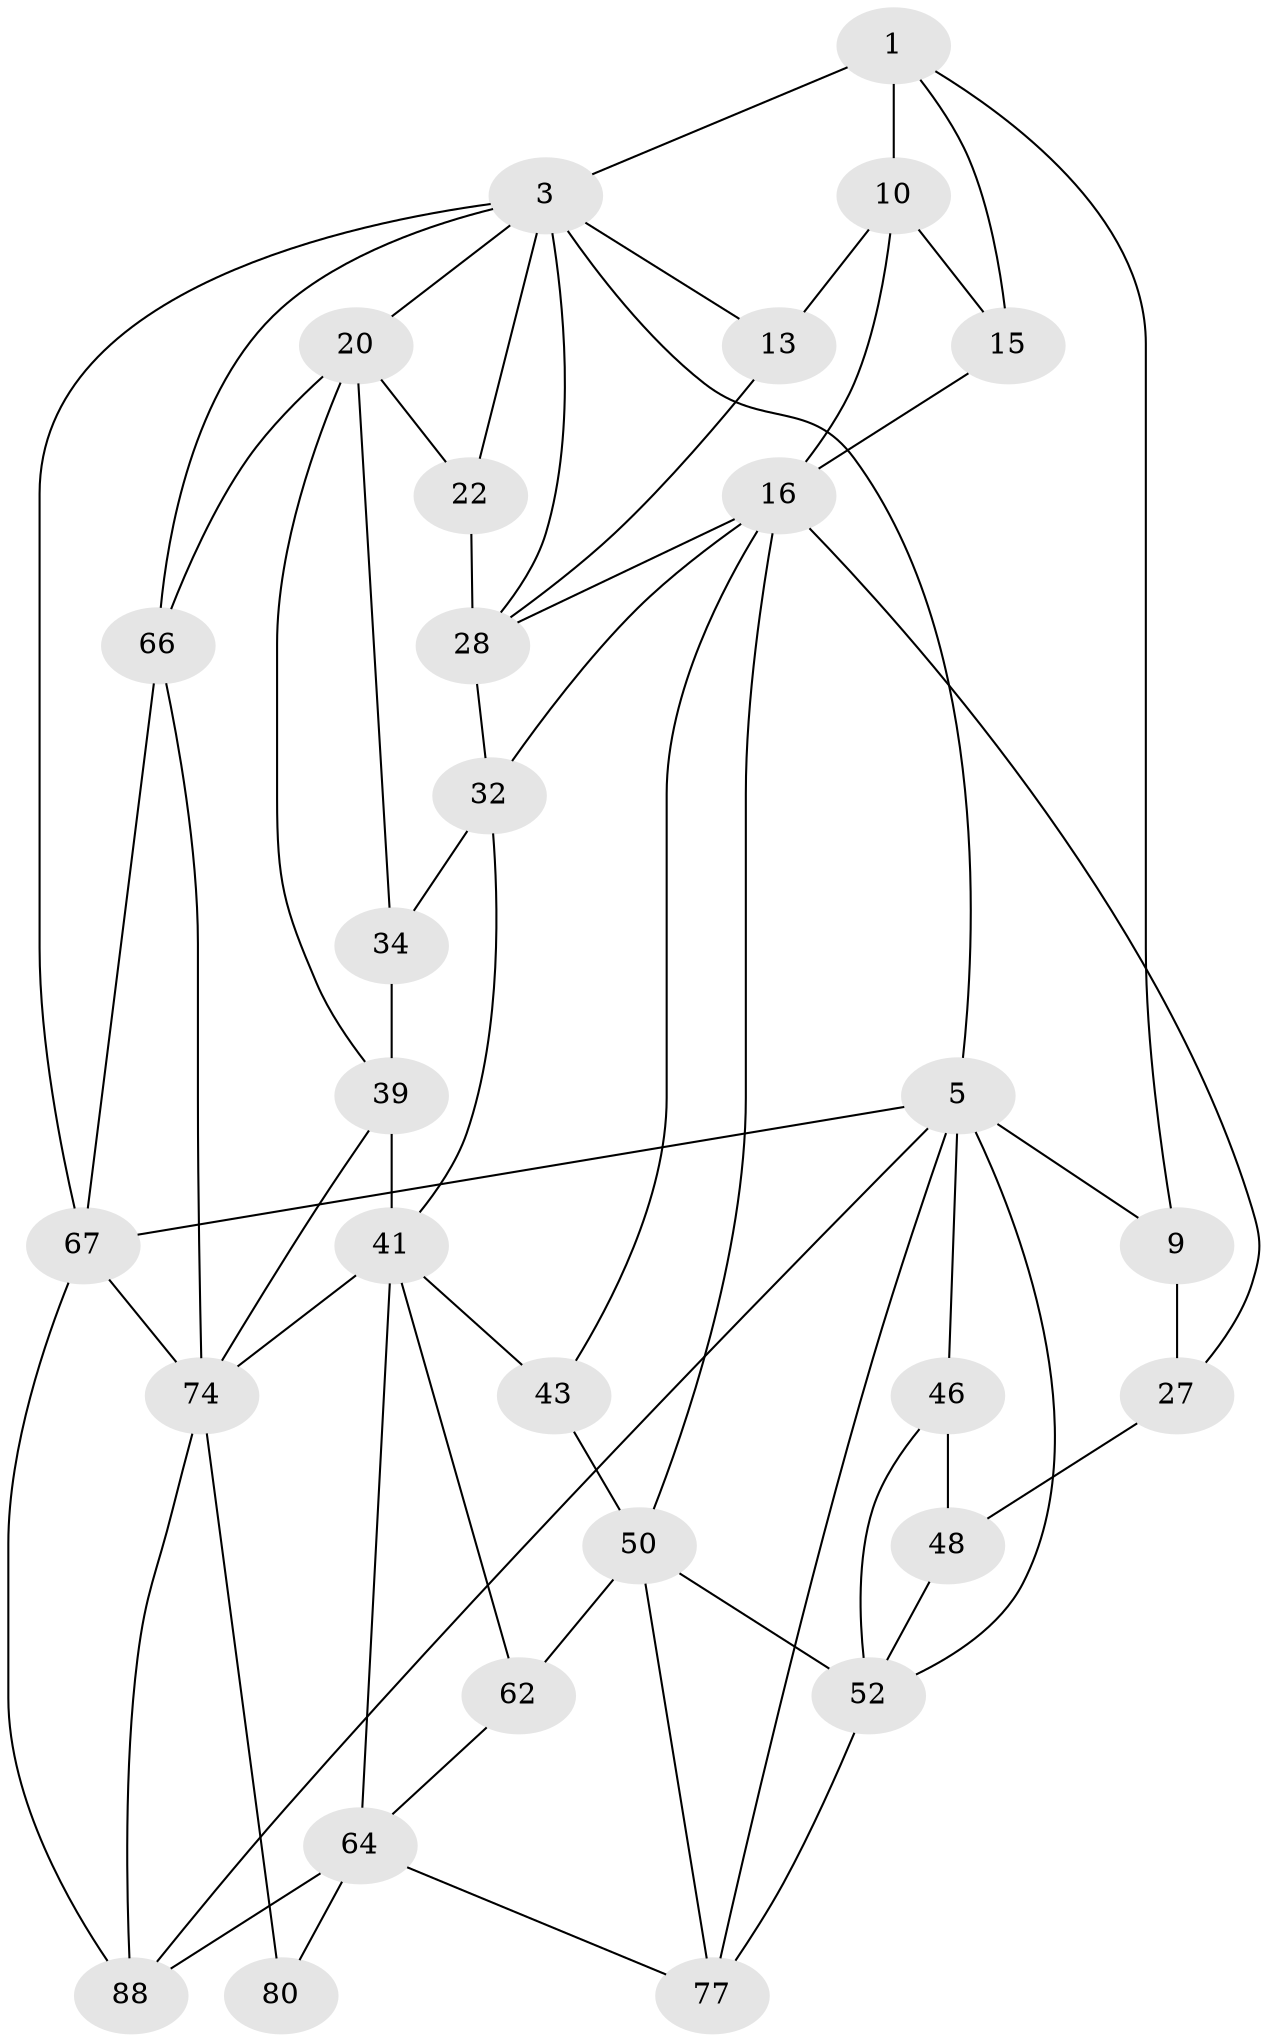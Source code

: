 // original degree distribution, {3: 0.043010752688172046, 4: 0.21505376344086022, 5: 0.5161290322580645, 6: 0.22580645161290322}
// Generated by graph-tools (version 1.1) at 2025/21/03/04/25 18:21:14]
// undirected, 29 vertices, 62 edges
graph export_dot {
graph [start="1"]
  node [color=gray90,style=filled];
  1 [pos="+0.21137579865191572+0",super="+2+7"];
  3 [pos="+0.8451808251833676+0",super="+4+12"];
  5 [pos="+0+0",super="+6+24+71"];
  9 [pos="+0.10938786345840681+0.09324812916007394",super="+25"];
  10 [pos="+0.43519669393518046+0",super="+11+14"];
  13 [pos="+0.5307818880716396+0.129964929627539"];
  15 [pos="+0.3002169178387078+0.13855806682498567"];
  16 [pos="+0.3793025087370231+0.260133541892524",super="+30+17"];
  20 [pos="+0.8407862284012424+0.21142618066813398",super="+21+36"];
  22 [pos="+0.8240187096370989+0.20364303985213025"];
  27 [pos="+0.18769371677121877+0.28604830719693425",super="+45"];
  28 [pos="+0.612473411968175+0.19191771595801063",super="+31+29"];
  32 [pos="+0.6360563598625177+0.3319433037606045",super="+33"];
  34 [pos="+0.8243396304991236+0.23751858864913186",super="+35+38"];
  39 [pos="+0.8127138647860946+0.4255059238423534",super="+58+40"];
  41 [pos="+0.5908025774892303+0.39417937169011413",super="+42+56"];
  43 [pos="+0.46232626332327575+0.4096016650931317"];
  46 [pos="+0+0.21897585788961652",super="+54+47"];
  48 [pos="+0.06525736531308869+0.45504514951553715"];
  50 [pos="+0.2008167213002415+0.3543595148126989",super="+55+51"];
  52 [pos="+0.16109369410000207+0.5794265546754406",super="+53+69"];
  62 [pos="+0.2832011600992426+0.5922268192405881",super="+72"];
  64 [pos="+0.5365408643599437+0.6797868241399616",super="+78"];
  66 [pos="+1+0.4439881731979947",super="+68"];
  67 [pos="+1+0.8087004270061966",super="+86"];
  74 [pos="+0.8674267199983167+0.6856461414723454",super="+79+75"];
  77 [pos="+0.1659746972986552+0.8325411936741502",super="+84"];
  80 [pos="+0.7553945033721874+0.8736191605901397"];
  88 [pos="+0.662585370774503+1",super="+91+89"];
  1 -- 10 [weight=2];
  1 -- 3;
  1 -- 9;
  1 -- 15;
  3 -- 66;
  3 -- 67;
  3 -- 20;
  3 -- 5;
  3 -- 28;
  3 -- 13;
  3 -- 22;
  5 -- 9 [weight=2];
  5 -- 46;
  5 -- 67;
  5 -- 52;
  5 -- 88;
  5 -- 77;
  9 -- 27;
  10 -- 15;
  10 -- 16;
  10 -- 13;
  13 -- 28;
  15 -- 16;
  16 -- 28;
  16 -- 50 [weight=2];
  16 -- 27;
  16 -- 43;
  16 -- 32;
  20 -- 34 [weight=2];
  20 -- 22;
  20 -- 66;
  20 -- 39;
  22 -- 28;
  27 -- 48;
  28 -- 32;
  32 -- 34;
  32 -- 41;
  34 -- 39 [weight=2];
  39 -- 74;
  39 -- 41 [weight=2];
  41 -- 64 [weight=2];
  41 -- 43;
  41 -- 62;
  41 -- 74;
  43 -- 50;
  46 -- 52;
  46 -- 48;
  48 -- 52;
  50 -- 62 [weight=2];
  50 -- 52;
  50 -- 77;
  52 -- 77;
  62 -- 64;
  64 -- 80;
  64 -- 88 [weight=2];
  64 -- 77;
  66 -- 67;
  66 -- 74;
  67 -- 88;
  67 -- 74;
  74 -- 80 [weight=2];
  74 -- 88;
}
